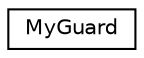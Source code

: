 digraph "Graphical Class Hierarchy"
{
  edge [fontname="Helvetica",fontsize="10",labelfontname="Helvetica",labelfontsize="10"];
  node [fontname="Helvetica",fontsize="10",shape=record];
  rankdir="LR";
  Node0 [label="MyGuard",height=0.2,width=0.4,color="black", fillcolor="white", style="filled",URL="$classMyGuard.html"];
}
